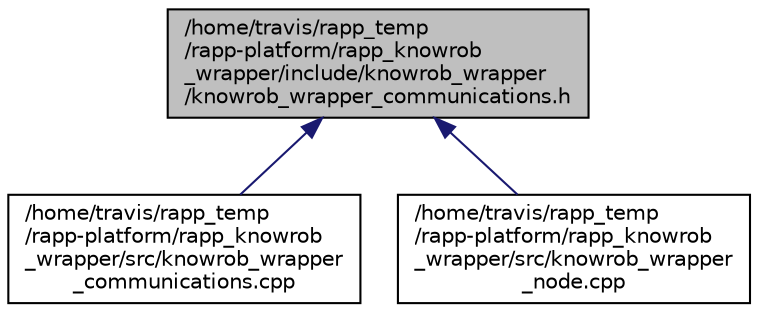 digraph "/home/travis/rapp_temp/rapp-platform/rapp_knowrob_wrapper/include/knowrob_wrapper/knowrob_wrapper_communications.h"
{
  edge [fontname="Helvetica",fontsize="10",labelfontname="Helvetica",labelfontsize="10"];
  node [fontname="Helvetica",fontsize="10",shape=record];
  Node1 [label="/home/travis/rapp_temp\l/rapp-platform/rapp_knowrob\l_wrapper/include/knowrob_wrapper\l/knowrob_wrapper_communications.h",height=0.2,width=0.4,color="black", fillcolor="grey75", style="filled" fontcolor="black"];
  Node1 -> Node2 [dir="back",color="midnightblue",fontsize="10",style="solid",fontname="Helvetica"];
  Node2 [label="/home/travis/rapp_temp\l/rapp-platform/rapp_knowrob\l_wrapper/src/knowrob_wrapper\l_communications.cpp",height=0.2,width=0.4,color="black", fillcolor="white", style="filled",URL="$knowrob__wrapper__communications_8cpp.html"];
  Node1 -> Node3 [dir="back",color="midnightblue",fontsize="10",style="solid",fontname="Helvetica"];
  Node3 [label="/home/travis/rapp_temp\l/rapp-platform/rapp_knowrob\l_wrapper/src/knowrob_wrapper\l_node.cpp",height=0.2,width=0.4,color="black", fillcolor="white", style="filled",URL="$knowrob__wrapper__node_8cpp.html"];
}
